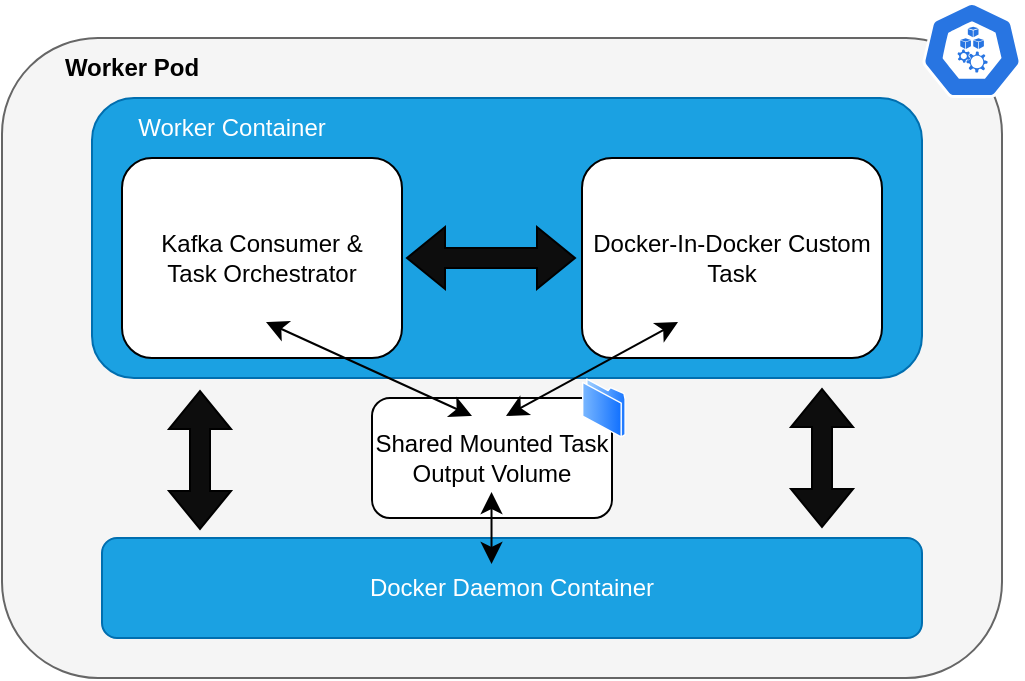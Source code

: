 <mxfile version="21.6.2" type="device">
  <diagram name="Page-1" id="LNPsIEWc0G-XSbIO982r">
    <mxGraphModel dx="1185" dy="639" grid="1" gridSize="10" guides="1" tooltips="1" connect="1" arrows="1" fold="1" page="1" pageScale="1" pageWidth="850" pageHeight="1100" math="0" shadow="0">
      <root>
        <mxCell id="0" />
        <mxCell id="1" parent="0" />
        <mxCell id="M1DWvYW75hTVUkg5Gfjc-19" value="" style="rounded=1;whiteSpace=wrap;html=1;fillColor=#f5f5f5;strokeColor=#666666;fontColor=#333333;" parent="1" vertex="1">
          <mxGeometry x="440" y="340" width="500" height="320" as="geometry" />
        </mxCell>
        <mxCell id="M1DWvYW75hTVUkg5Gfjc-20" value="Worker Pod" style="text;html=1;strokeColor=none;fillColor=none;align=center;verticalAlign=middle;whiteSpace=wrap;rounded=0;fontStyle=1" parent="1" vertex="1">
          <mxGeometry x="470" y="340" width="70" height="30" as="geometry" />
        </mxCell>
        <mxCell id="M1DWvYW75hTVUkg5Gfjc-24" value="" style="sketch=0;html=1;dashed=0;whitespace=wrap;fillColor=#2875E2;strokeColor=#ffffff;points=[[0.005,0.63,0],[0.1,0.2,0],[0.9,0.2,0],[0.5,0,0],[0.995,0.63,0],[0.72,0.99,0],[0.5,1,0],[0.28,0.99,0]];verticalLabelPosition=bottom;align=center;verticalAlign=top;shape=mxgraph.kubernetes.icon;prIcon=node" parent="1" vertex="1">
          <mxGeometry x="900" y="322" width="50" height="48" as="geometry" />
        </mxCell>
        <mxCell id="M1DWvYW75hTVUkg5Gfjc-28" value="Docker Daemon Container" style="rounded=1;whiteSpace=wrap;html=1;fillColor=#1ba1e2;strokeColor=#006EAF;fontColor=#ffffff;" parent="1" vertex="1">
          <mxGeometry x="490" y="590" width="410" height="50" as="geometry" />
        </mxCell>
        <mxCell id="tfdANSGmnraCWEoobUP1-26" value="" style="shape=image;html=1;verticalAlign=top;verticalLabelPosition=bottom;labelBackgroundColor=#ffffff;imageAspect=0;aspect=fixed;image=https://cdn1.iconfinder.com/data/icons/unicons-line-vol-3/24/docker-128.png" parent="1" vertex="1">
          <mxGeometry x="460" y="570" width="45" height="45" as="geometry" />
        </mxCell>
        <mxCell id="vNhJOH2tzTxqUbLYQpwg-1" value="" style="rounded=1;whiteSpace=wrap;html=1;fillColor=#1ba1e2;strokeColor=#006EAF;fontColor=#ffffff;" vertex="1" parent="1">
          <mxGeometry x="485" y="370" width="415" height="140" as="geometry" />
        </mxCell>
        <mxCell id="vNhJOH2tzTxqUbLYQpwg-2" value="Worker Container" style="text;html=1;align=center;verticalAlign=middle;whiteSpace=wrap;rounded=0;fontStyle=0;fontColor=#FFFFFF;" vertex="1" parent="1">
          <mxGeometry x="500" y="370" width="110" height="30" as="geometry" />
        </mxCell>
        <mxCell id="vNhJOH2tzTxqUbLYQpwg-3" value="Kafka Consumer &amp;amp;&lt;br&gt;Task Orchestrator" style="rounded=1;whiteSpace=wrap;html=1;" vertex="1" parent="1">
          <mxGeometry x="500" y="400" width="140" height="100" as="geometry" />
        </mxCell>
        <mxCell id="tfdANSGmnraCWEoobUP1-25" value="" style="shape=image;html=1;verticalAlign=top;verticalLabelPosition=bottom;labelBackgroundColor=#ffffff;imageAspect=0;aspect=fixed;image=https://cdn2.iconfinder.com/data/icons/boxicons-logos/24/bxl-spring-boot-128.png" parent="1" vertex="1">
          <mxGeometry x="610" y="390" width="40" height="40" as="geometry" />
        </mxCell>
        <mxCell id="vNhJOH2tzTxqUbLYQpwg-4" value="" style="shape=image;html=1;verticalAlign=top;verticalLabelPosition=bottom;labelBackgroundColor=#ffffff;imageAspect=0;aspect=fixed;image=https://cdn1.iconfinder.com/data/icons/unicons-line-vol-3/24/docker-128.png" vertex="1" parent="1">
          <mxGeometry x="460" y="355" width="45" height="45" as="geometry" />
        </mxCell>
        <mxCell id="vNhJOH2tzTxqUbLYQpwg-5" value="Docker-In-Docker Custom Task" style="rounded=1;whiteSpace=wrap;html=1;" vertex="1" parent="1">
          <mxGeometry x="730" y="400" width="150" height="100" as="geometry" />
        </mxCell>
        <mxCell id="vNhJOH2tzTxqUbLYQpwg-6" value="" style="shape=flexArrow;endArrow=classic;startArrow=classic;html=1;rounded=0;fillColor=#0D0D0D;" edge="1" parent="1">
          <mxGeometry width="100" height="100" relative="1" as="geometry">
            <mxPoint x="727" y="450" as="sourcePoint" />
            <mxPoint x="642" y="450" as="targetPoint" />
          </mxGeometry>
        </mxCell>
        <mxCell id="vNhJOH2tzTxqUbLYQpwg-7" value="" style="shape=image;html=1;verticalAlign=top;verticalLabelPosition=bottom;labelBackgroundColor=#ffffff;imageAspect=0;aspect=fixed;image=https://cdn1.iconfinder.com/data/icons/unicons-line-vol-3/24/docker-128.png" vertex="1" parent="1">
          <mxGeometry x="710" y="385" width="45" height="45" as="geometry" />
        </mxCell>
        <mxCell id="vNhJOH2tzTxqUbLYQpwg-8" value="" style="shape=flexArrow;endArrow=classic;startArrow=classic;html=1;rounded=0;fillColor=#0D0D0D;" edge="1" parent="1">
          <mxGeometry width="100" height="100" relative="1" as="geometry">
            <mxPoint x="539" y="516" as="sourcePoint" />
            <mxPoint x="539" y="586" as="targetPoint" />
          </mxGeometry>
        </mxCell>
        <mxCell id="vNhJOH2tzTxqUbLYQpwg-11" value="" style="shape=flexArrow;endArrow=classic;startArrow=classic;html=1;rounded=0;fillColor=#0D0D0D;" edge="1" parent="1">
          <mxGeometry width="100" height="100" relative="1" as="geometry">
            <mxPoint x="850" y="515" as="sourcePoint" />
            <mxPoint x="850" y="585" as="targetPoint" />
          </mxGeometry>
        </mxCell>
        <mxCell id="vNhJOH2tzTxqUbLYQpwg-13" value="Shared Mounted Task Output Volume" style="rounded=1;whiteSpace=wrap;html=1;" vertex="1" parent="1">
          <mxGeometry x="625" y="520" width="120" height="60" as="geometry" />
        </mxCell>
        <mxCell id="vNhJOH2tzTxqUbLYQpwg-14" value="" style="edgeStyle=none;orthogonalLoop=1;jettySize=auto;html=1;endArrow=classic;startArrow=classic;endSize=8;startSize=8;rounded=0;" edge="1" parent="1">
          <mxGeometry width="100" relative="1" as="geometry">
            <mxPoint x="572" y="482" as="sourcePoint" />
            <mxPoint x="675" y="529" as="targetPoint" />
            <Array as="points" />
          </mxGeometry>
        </mxCell>
        <mxCell id="vNhJOH2tzTxqUbLYQpwg-15" value="" style="edgeStyle=none;orthogonalLoop=1;jettySize=auto;html=1;endArrow=classic;startArrow=classic;endSize=8;startSize=8;rounded=0;" edge="1" parent="1">
          <mxGeometry width="100" relative="1" as="geometry">
            <mxPoint x="692" y="529" as="sourcePoint" />
            <mxPoint x="778" y="482" as="targetPoint" />
            <Array as="points" />
          </mxGeometry>
        </mxCell>
        <mxCell id="vNhJOH2tzTxqUbLYQpwg-16" value="" style="edgeStyle=none;orthogonalLoop=1;jettySize=auto;html=1;endArrow=classic;startArrow=classic;endSize=8;startSize=8;rounded=0;" edge="1" parent="1">
          <mxGeometry width="100" relative="1" as="geometry">
            <mxPoint x="684.76" y="567" as="sourcePoint" />
            <mxPoint x="684.76" y="603" as="targetPoint" />
            <Array as="points" />
          </mxGeometry>
        </mxCell>
        <mxCell id="vNhJOH2tzTxqUbLYQpwg-17" value="" style="image;aspect=fixed;perimeter=ellipsePerimeter;html=1;align=center;shadow=0;dashed=0;spacingTop=3;image=img/lib/active_directory/folder.svg;" vertex="1" parent="1">
          <mxGeometry x="730" y="510" width="21.9" height="30" as="geometry" />
        </mxCell>
      </root>
    </mxGraphModel>
  </diagram>
</mxfile>
